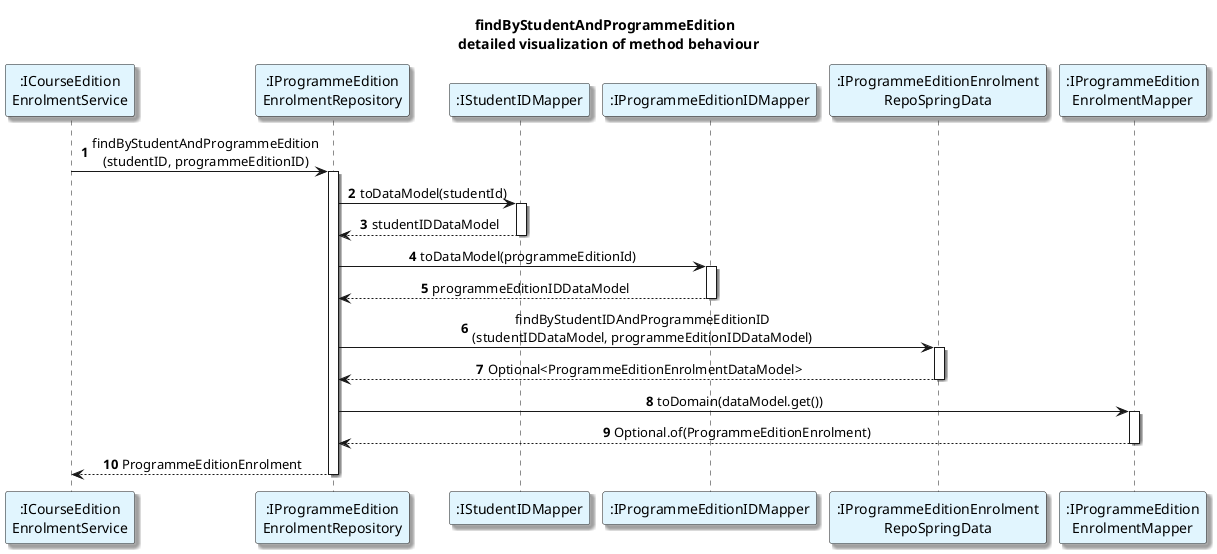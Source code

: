 @startuml

title findByStudentAndProgrammeEdition \n detailed visualization of method behaviour
autonumber
skinparam {
  ActivityPadding 2
  ActivityMargin 2
  BoxPadding 2
}
skinparam defaultTextAlignment center
skinparam shadowing true

participant ":ICourseEdition\nEnrolmentService" as ICourseEditionEnrolmentService #E1F5FE
participant ":IProgrammeEdition\nEnrolmentRepository" as IProgrammeEditionEnrolmentRepository #E1F5FE
participant ":IStudentIDMapper" as StudentMapper #E1F5FE
participant ":IProgrammeEditionIDMapper" as ProgrammeMapper #E1F5FE
participant ":IProgrammeEditionEnrolment\nRepoSpringData" as Repo #E1F5FE
participant ":IProgrammeEdition\nEnrolmentMapper" as EnrolmentMapper #E1F5FE

ICourseEditionEnrolmentService -> IProgrammeEditionEnrolmentRepository : findByStudentAndProgrammeEdition\n(studentID, programmeEditionID)
activate IProgrammeEditionEnrolmentRepository


IProgrammeEditionEnrolmentRepository -> StudentMapper : toDataModel(studentId)
activate StudentMapper
StudentMapper --> IProgrammeEditionEnrolmentRepository : studentIDDataModel
deactivate StudentMapper

IProgrammeEditionEnrolmentRepository -> ProgrammeMapper : toDataModel(programmeEditionId)
activate ProgrammeMapper
ProgrammeMapper --> IProgrammeEditionEnrolmentRepository : programmeEditionIDDataModel
deactivate ProgrammeMapper

IProgrammeEditionEnrolmentRepository -> Repo : findByStudentIDAndProgrammeEditionID\n(studentIDDataModel, programmeEditionIDDataModel)
activate Repo
Repo --> IProgrammeEditionEnrolmentRepository : Optional<ProgrammeEditionEnrolmentDataModel>
deactivate Repo

    IProgrammeEditionEnrolmentRepository -> EnrolmentMapper : toDomain(dataModel.get())
    activate EnrolmentMapper
    EnrolmentMapper --> IProgrammeEditionEnrolmentRepository : Optional.of(ProgrammeEditionEnrolment)
    deactivate EnrolmentMapper
IProgrammeEditionEnrolmentRepository --> ICourseEditionEnrolmentService : ProgrammeEditionEnrolment
deactivate IProgrammeEditionEnrolmentRepository
@enduml
